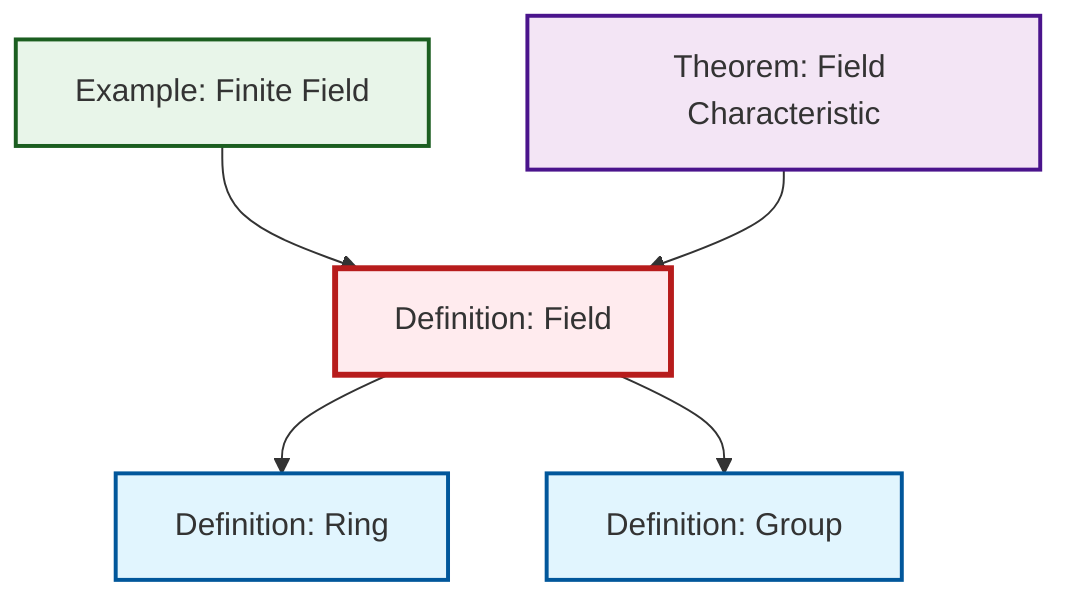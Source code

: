 graph TD
    classDef definition fill:#e1f5fe,stroke:#01579b,stroke-width:2px
    classDef theorem fill:#f3e5f5,stroke:#4a148c,stroke-width:2px
    classDef axiom fill:#fff3e0,stroke:#e65100,stroke-width:2px
    classDef example fill:#e8f5e9,stroke:#1b5e20,stroke-width:2px
    classDef current fill:#ffebee,stroke:#b71c1c,stroke-width:3px
    ex-finite-field["Example: Finite Field"]:::example
    def-field["Definition: Field"]:::definition
    def-ring["Definition: Ring"]:::definition
    thm-field-characteristic["Theorem: Field Characteristic"]:::theorem
    def-group["Definition: Group"]:::definition
    ex-finite-field --> def-field
    def-field --> def-ring
    thm-field-characteristic --> def-field
    def-field --> def-group
    class def-field current